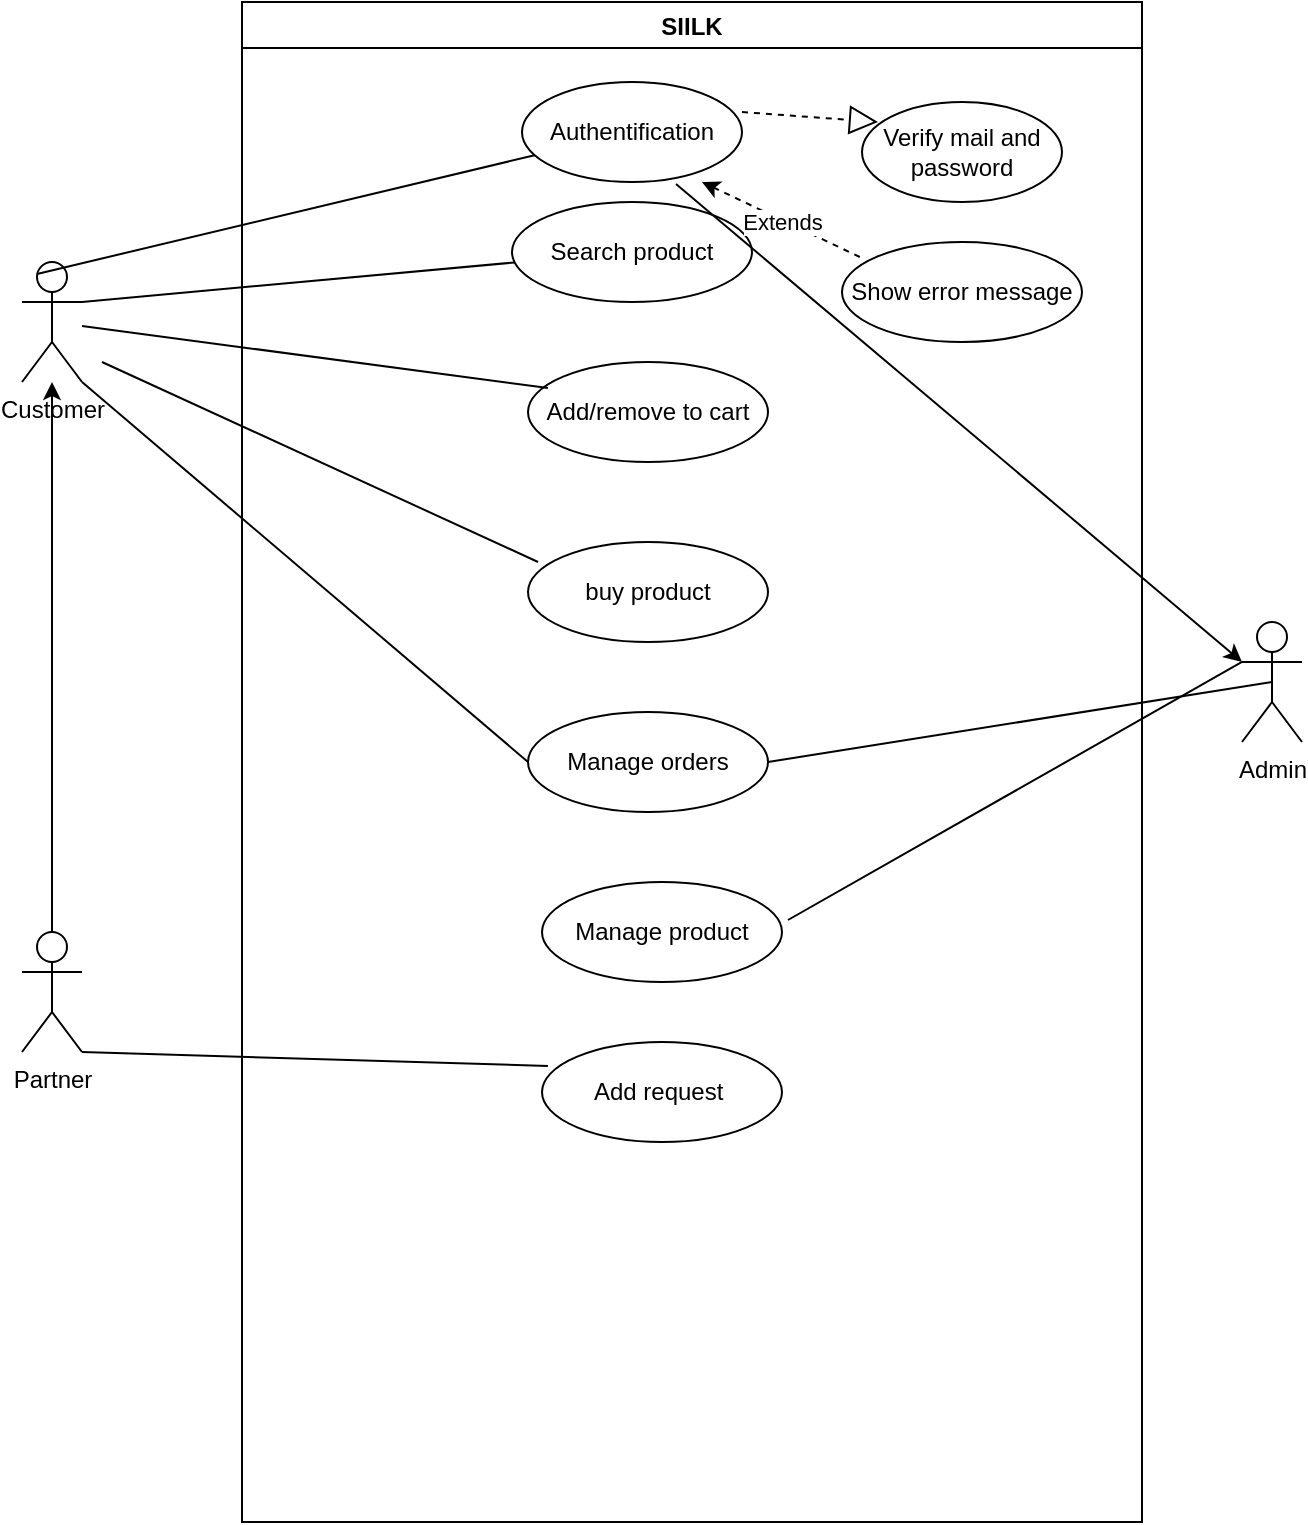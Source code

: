 <mxfile version="12.2.4" pages="1"><diagram id="i8gUCuHGAhApgBMwSGyY" name="Page-1"><mxGraphModel dx="806" dy="463" grid="1" gridSize="10" guides="1" tooltips="1" connect="1" arrows="1" fold="1" page="1" pageScale="1" pageWidth="827" pageHeight="1169" math="0" shadow="0"><root><mxCell id="0"/><mxCell id="1" parent="0"/><mxCell id="2" value="SIILK" style="swimlane;" parent="1" vertex="1"><mxGeometry x="210" y="10" width="450" height="760" as="geometry"><mxRectangle x="210" y="10" width="60" height="23" as="alternateBounds"/></mxGeometry></mxCell><mxCell id="10" value="Authentification" style="ellipse;whiteSpace=wrap;html=1;" parent="2" vertex="1"><mxGeometry x="140" y="40" width="110" height="50" as="geometry"/></mxCell><mxCell id="11" value="Search product" style="ellipse;whiteSpace=wrap;html=1;" parent="2" vertex="1"><mxGeometry x="135" y="100" width="120" height="50" as="geometry"/></mxCell><mxCell id="15" value="Add/remove to cart" style="ellipse;whiteSpace=wrap;html=1;" parent="2" vertex="1"><mxGeometry x="143" y="180" width="120" height="50" as="geometry"/></mxCell><mxCell id="12" value="buy product" style="ellipse;whiteSpace=wrap;html=1;" parent="2" vertex="1"><mxGeometry x="143" y="270" width="120" height="50" as="geometry"/></mxCell><mxCell id="16" value="Manage orders" style="ellipse;whiteSpace=wrap;html=1;" parent="2" vertex="1"><mxGeometry x="143" y="355" width="120" height="50" as="geometry"/></mxCell><mxCell id="18" value="Manage product" style="ellipse;whiteSpace=wrap;html=1;" parent="2" vertex="1"><mxGeometry x="150" y="440" width="120" height="50" as="geometry"/></mxCell><mxCell id="19" value="Add request&amp;nbsp;" style="ellipse;whiteSpace=wrap;html=1;" parent="2" vertex="1"><mxGeometry x="150" y="520" width="120" height="50" as="geometry"/></mxCell><mxCell id="21" value="Verify mail and password" style="ellipse;whiteSpace=wrap;html=1;" parent="2" vertex="1"><mxGeometry x="310" y="50" width="100" height="50" as="geometry"/></mxCell><mxCell id="22" value="Show error message" style="ellipse;whiteSpace=wrap;html=1;" parent="2" vertex="1"><mxGeometry x="300" y="120" width="120" height="50" as="geometry"/></mxCell><mxCell id="51" value="" style="endArrow=block;dashed=1;endFill=0;endSize=12;html=1;entryX=0.08;entryY=0.2;entryDx=0;entryDy=0;entryPerimeter=0;exitX=1;exitY=0.3;exitDx=0;exitDy=0;exitPerimeter=0;" parent="2" source="10" target="21" edge="1"><mxGeometry width="160" relative="1" as="geometry"><mxPoint x="170" y="80" as="sourcePoint"/><mxPoint x="330" y="80" as="targetPoint"/></mxGeometry></mxCell><mxCell id="52" value="Extends" style="endArrow=none;endSize=16;endFill=0;html=1;startArrow=classic;startFill=1;dashed=1;exitX=0.818;exitY=1;exitDx=0;exitDy=0;exitPerimeter=0;entryX=0.083;entryY=0.16;entryDx=0;entryDy=0;entryPerimeter=0;" parent="2" source="10" target="22" edge="1"><mxGeometry x="0.01" y="-1" width="160" relative="1" as="geometry"><mxPoint x="180" y="130" as="sourcePoint"/><mxPoint x="340" y="130" as="targetPoint"/><mxPoint as="offset"/></mxGeometry></mxCell><mxCell id="3" value="Customer" style="shape=umlActor;verticalLabelPosition=bottom;verticalAlign=top;html=1;outlineConnect=0;" parent="1" vertex="1"><mxGeometry x="100" y="140" width="30" height="60" as="geometry"/></mxCell><mxCell id="56" style="edgeStyle=none;html=1;exitX=0;exitY=0.333;exitDx=0;exitDy=0;exitPerimeter=0;entryX=0.7;entryY=1.02;entryDx=0;entryDy=0;entryPerimeter=0;startArrow=classic;startFill=1;endArrow=none;endFill=0;" parent="1" source="4" target="10" edge="1"><mxGeometry relative="1" as="geometry"/></mxCell><mxCell id="4" value="Admin" style="shape=umlActor;verticalLabelPosition=bottom;verticalAlign=top;html=1;outlineConnect=0;" parent="1" vertex="1"><mxGeometry x="710" y="320" width="30" height="60" as="geometry"/></mxCell><mxCell id="64" style="edgeStyle=orthogonalEdgeStyle;rounded=0;orthogonalLoop=1;jettySize=auto;html=1;" edge="1" parent="1" source="5" target="3"><mxGeometry relative="1" as="geometry"/></mxCell><mxCell id="5" value="Partner" style="shape=umlActor;verticalLabelPosition=bottom;verticalAlign=top;html=1;outlineConnect=0;" parent="1" vertex="1"><mxGeometry x="100" y="475" width="30" height="60" as="geometry"/></mxCell><mxCell id="24" value="" style="endArrow=none;html=1;exitX=1;exitY=0.333;exitDx=0;exitDy=0;exitPerimeter=0;" parent="1" source="3" target="11" edge="1"><mxGeometry width="50" height="50" relative="1" as="geometry"><mxPoint x="180" y="160" as="sourcePoint"/><mxPoint x="348.311" y="128.214" as="targetPoint"/><Array as="points"/></mxGeometry></mxCell><mxCell id="27" value="" style="endArrow=none;html=1;entryX=0.083;entryY=0.26;entryDx=0;entryDy=0;entryPerimeter=0;" parent="1" source="3" target="15" edge="1"><mxGeometry width="50" height="50" relative="1" as="geometry"><mxPoint x="160" y="210" as="sourcePoint"/><mxPoint x="355.589" y="198.495" as="targetPoint"/><Array as="points"/></mxGeometry></mxCell><mxCell id="28" value="" style="endArrow=none;html=1;entryX=0.042;entryY=0.2;entryDx=0;entryDy=0;entryPerimeter=0;" parent="1" target="12" edge="1"><mxGeometry width="50" height="50" relative="1" as="geometry"><mxPoint x="140" y="190" as="sourcePoint"/><mxPoint x="365.589" y="208.495" as="targetPoint"/><Array as="points"/></mxGeometry></mxCell><mxCell id="31" value="" style="endArrow=none;html=1;entryX=0;entryY=0.5;entryDx=0;entryDy=0;exitX=1;exitY=1;exitDx=0;exitDy=0;exitPerimeter=0;" parent="1" source="3" target="16" edge="1"><mxGeometry width="50" height="50" relative="1" as="geometry"><mxPoint x="140" y="220" as="sourcePoint"/><mxPoint x="220" y="270" as="targetPoint"/></mxGeometry></mxCell><mxCell id="35" value="" style="endArrow=none;html=1;exitX=0.25;exitY=0.1;exitDx=0;exitDy=0;exitPerimeter=0;" parent="1" source="3" target="10" edge="1"><mxGeometry width="50" height="50" relative="1" as="geometry"><mxPoint x="150" y="170" as="sourcePoint"/><mxPoint x="260" y="100" as="targetPoint"/></mxGeometry></mxCell><mxCell id="38" value="" style="endArrow=none;html=1;entryX=0.025;entryY=0.24;entryDx=0;entryDy=0;entryPerimeter=0;exitX=1;exitY=1;exitDx=0;exitDy=0;exitPerimeter=0;" parent="1" source="5" target="19" edge="1"><mxGeometry width="50" height="50" relative="1" as="geometry"><mxPoint x="140" y="545" as="sourcePoint"/><mxPoint x="375" y="645" as="targetPoint"/></mxGeometry></mxCell><mxCell id="46" value="" style="endArrow=none;html=1;exitX=1.025;exitY=0.38;exitDx=0;exitDy=0;exitPerimeter=0;entryX=0;entryY=0.333;entryDx=0;entryDy=0;entryPerimeter=0;" parent="1" source="18" target="4" edge="1"><mxGeometry width="50" height="50" relative="1" as="geometry"><mxPoint x="580" y="480" as="sourcePoint"/><mxPoint x="630" y="430" as="targetPoint"/></mxGeometry></mxCell><mxCell id="49" value="" style="endArrow=none;html=1;exitX=1;exitY=0.5;exitDx=0;exitDy=0;entryX=0.5;entryY=0.5;entryDx=0;entryDy=0;entryPerimeter=0;" parent="1" source="16" target="4" edge="1"><mxGeometry width="50" height="50" relative="1" as="geometry"><mxPoint x="497.96" y="579" as="sourcePoint"/><mxPoint x="730" y="360" as="targetPoint"/></mxGeometry></mxCell></root></mxGraphModel></diagram></mxfile>